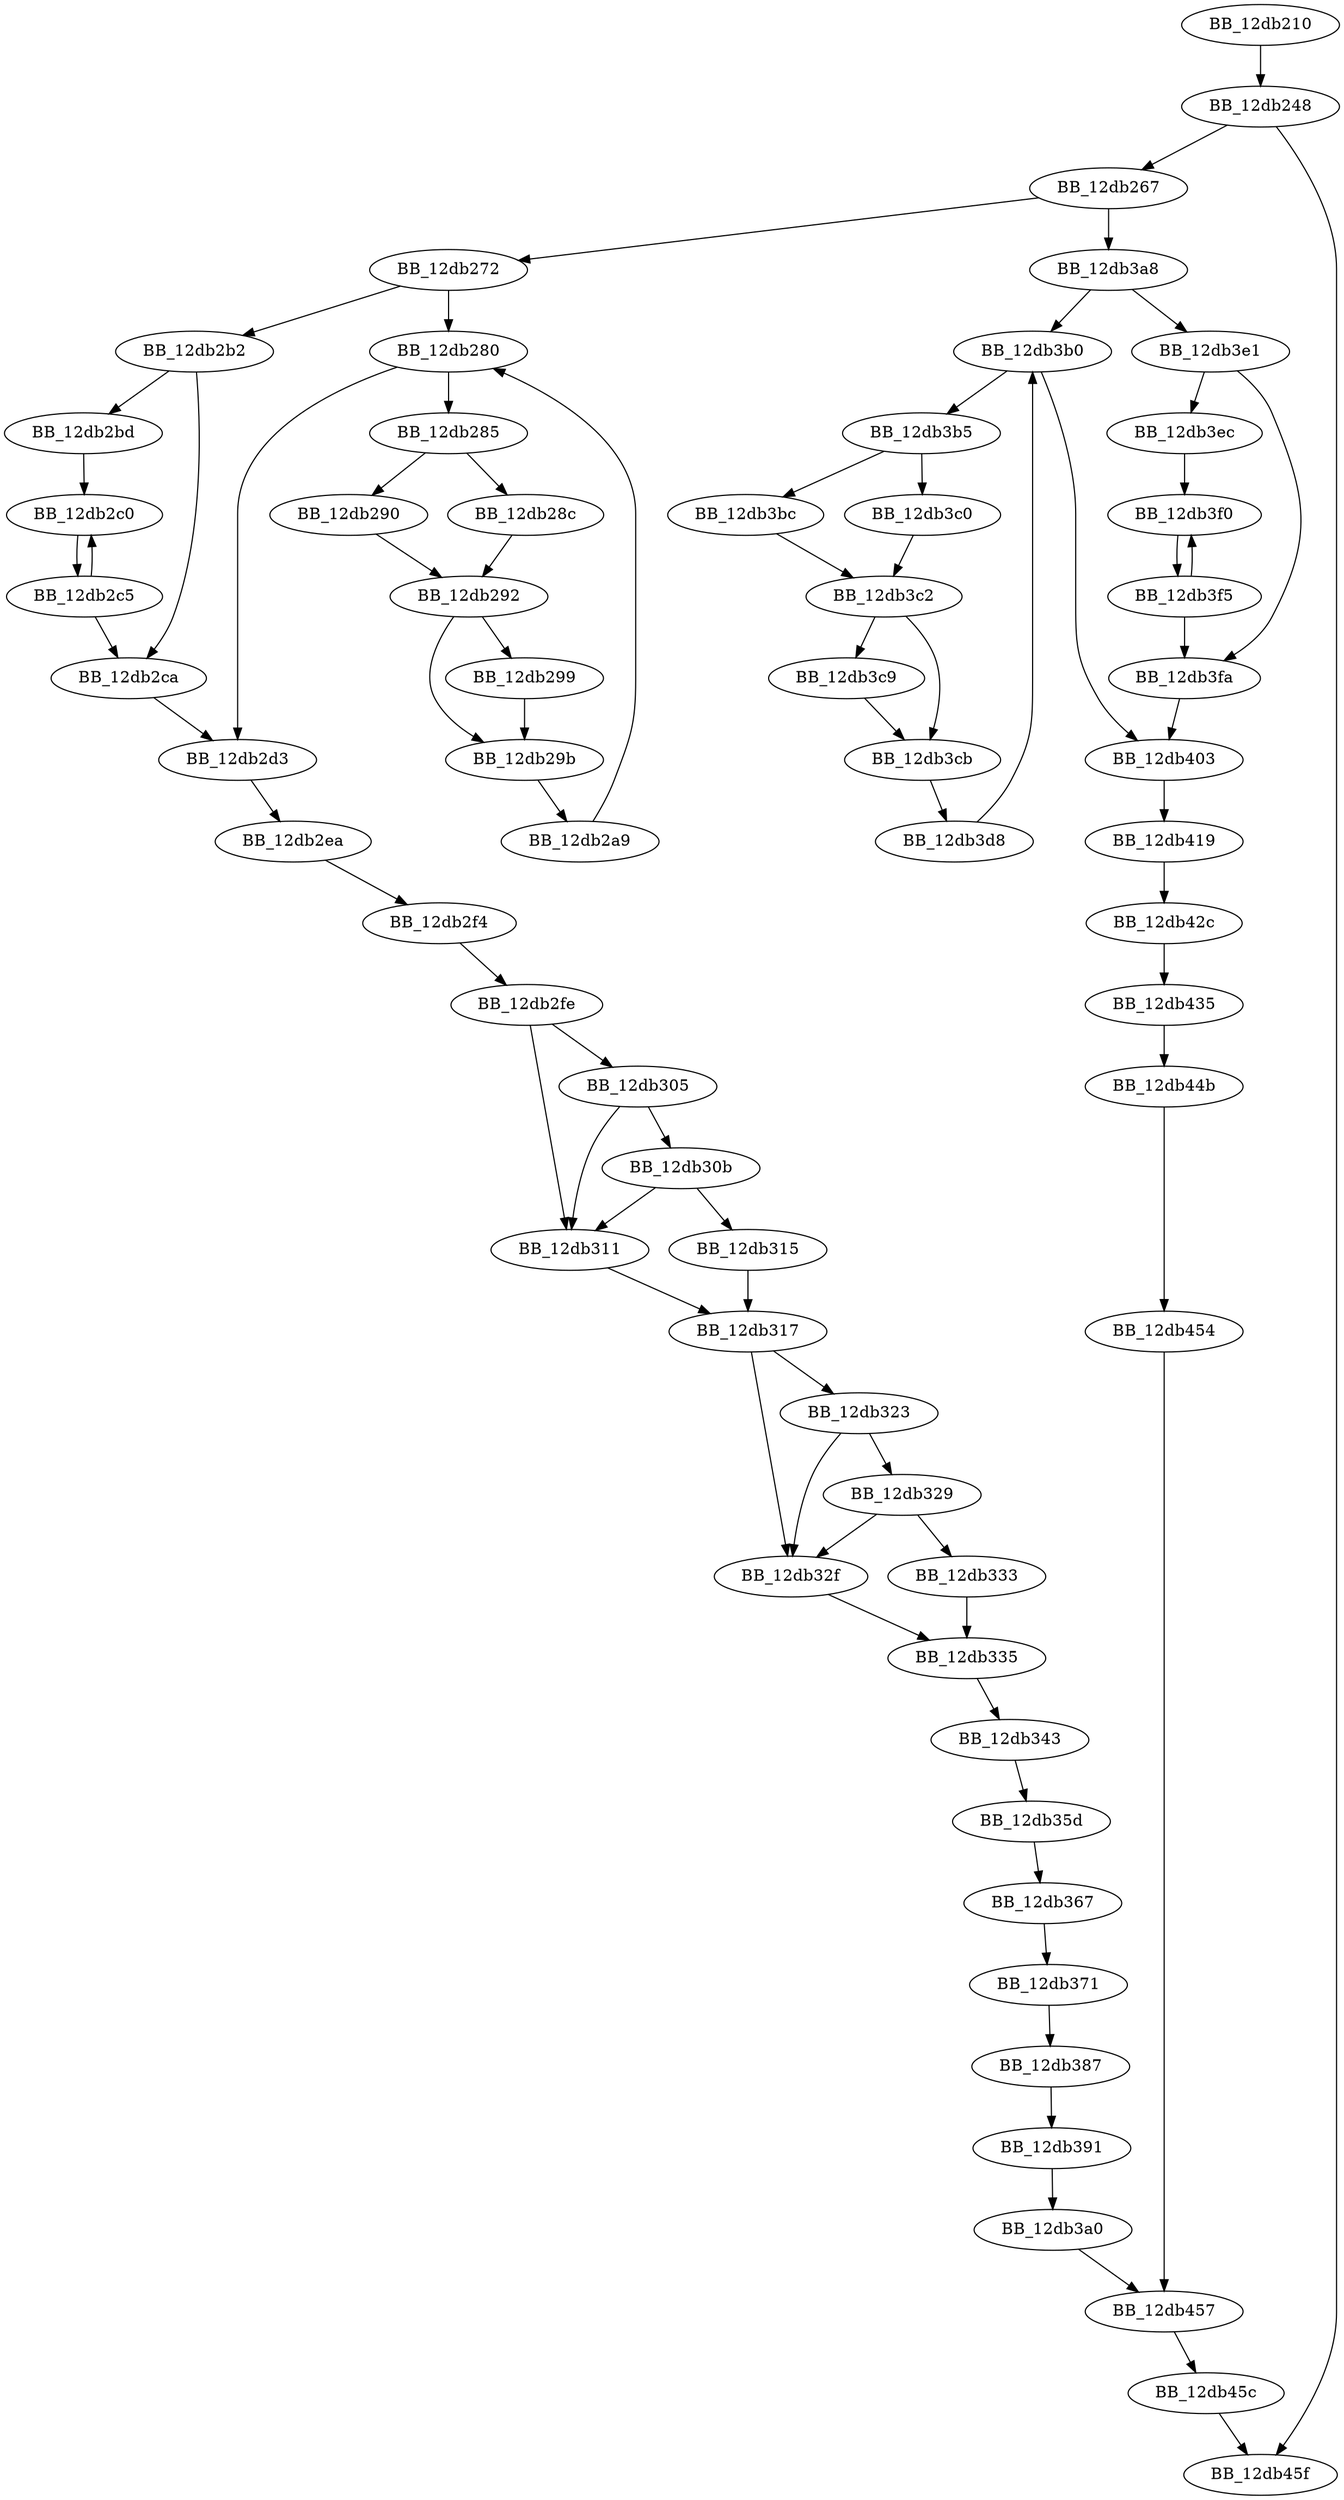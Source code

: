 DiGraph sub_12DB210{
BB_12db210->BB_12db248
BB_12db248->BB_12db267
BB_12db248->BB_12db45f
BB_12db267->BB_12db272
BB_12db267->BB_12db3a8
BB_12db272->BB_12db280
BB_12db272->BB_12db2b2
BB_12db280->BB_12db285
BB_12db280->BB_12db2d3
BB_12db285->BB_12db28c
BB_12db285->BB_12db290
BB_12db28c->BB_12db292
BB_12db290->BB_12db292
BB_12db292->BB_12db299
BB_12db292->BB_12db29b
BB_12db299->BB_12db29b
BB_12db29b->BB_12db2a9
BB_12db2a9->BB_12db280
BB_12db2b2->BB_12db2bd
BB_12db2b2->BB_12db2ca
BB_12db2bd->BB_12db2c0
BB_12db2c0->BB_12db2c5
BB_12db2c5->BB_12db2c0
BB_12db2c5->BB_12db2ca
BB_12db2ca->BB_12db2d3
BB_12db2d3->BB_12db2ea
BB_12db2ea->BB_12db2f4
BB_12db2f4->BB_12db2fe
BB_12db2fe->BB_12db305
BB_12db2fe->BB_12db311
BB_12db305->BB_12db30b
BB_12db305->BB_12db311
BB_12db30b->BB_12db311
BB_12db30b->BB_12db315
BB_12db311->BB_12db317
BB_12db315->BB_12db317
BB_12db317->BB_12db323
BB_12db317->BB_12db32f
BB_12db323->BB_12db329
BB_12db323->BB_12db32f
BB_12db329->BB_12db32f
BB_12db329->BB_12db333
BB_12db32f->BB_12db335
BB_12db333->BB_12db335
BB_12db335->BB_12db343
BB_12db343->BB_12db35d
BB_12db35d->BB_12db367
BB_12db367->BB_12db371
BB_12db371->BB_12db387
BB_12db387->BB_12db391
BB_12db391->BB_12db3a0
BB_12db3a0->BB_12db457
BB_12db3a8->BB_12db3b0
BB_12db3a8->BB_12db3e1
BB_12db3b0->BB_12db3b5
BB_12db3b0->BB_12db403
BB_12db3b5->BB_12db3bc
BB_12db3b5->BB_12db3c0
BB_12db3bc->BB_12db3c2
BB_12db3c0->BB_12db3c2
BB_12db3c2->BB_12db3c9
BB_12db3c2->BB_12db3cb
BB_12db3c9->BB_12db3cb
BB_12db3cb->BB_12db3d8
BB_12db3d8->BB_12db3b0
BB_12db3e1->BB_12db3ec
BB_12db3e1->BB_12db3fa
BB_12db3ec->BB_12db3f0
BB_12db3f0->BB_12db3f5
BB_12db3f5->BB_12db3f0
BB_12db3f5->BB_12db3fa
BB_12db3fa->BB_12db403
BB_12db403->BB_12db419
BB_12db419->BB_12db42c
BB_12db42c->BB_12db435
BB_12db435->BB_12db44b
BB_12db44b->BB_12db454
BB_12db454->BB_12db457
BB_12db457->BB_12db45c
BB_12db45c->BB_12db45f
}
